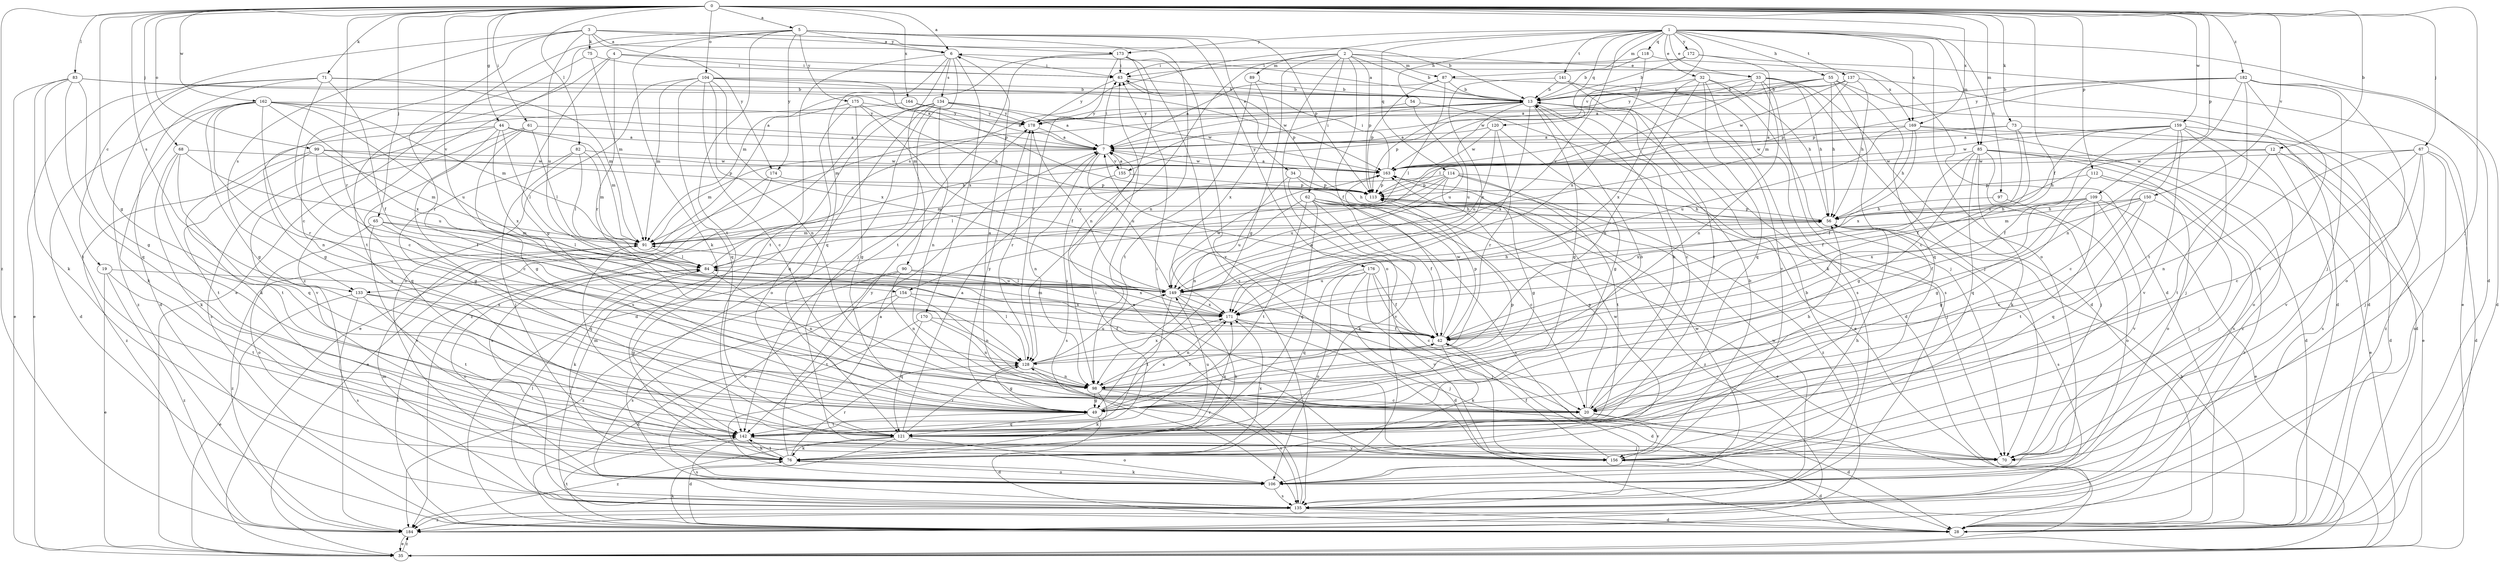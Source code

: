 strict digraph  {
0;
1;
2;
3;
4;
5;
6;
7;
12;
13;
19;
20;
28;
32;
33;
34;
35;
42;
44;
49;
54;
55;
56;
61;
62;
63;
65;
67;
68;
70;
71;
73;
75;
76;
82;
83;
84;
85;
87;
89;
90;
91;
97;
98;
99;
104;
106;
109;
112;
113;
114;
118;
120;
121;
128;
133;
134;
135;
137;
141;
142;
149;
150;
154;
155;
156;
159;
162;
163;
164;
169;
170;
171;
172;
173;
174;
175;
176;
178;
182;
184;
0 -> 5  [label=a];
0 -> 6  [label=a];
0 -> 12  [label=b];
0 -> 42  [label=f];
0 -> 44  [label=g];
0 -> 49  [label=g];
0 -> 61  [label=i];
0 -> 65  [label=j];
0 -> 67  [label=j];
0 -> 68  [label=j];
0 -> 70  [label=j];
0 -> 71  [label=k];
0 -> 73  [label=k];
0 -> 82  [label=l];
0 -> 83  [label=l];
0 -> 85  [label=m];
0 -> 99  [label=o];
0 -> 104  [label=o];
0 -> 109  [label=p];
0 -> 112  [label=p];
0 -> 128  [label=r];
0 -> 133  [label=s];
0 -> 150  [label=v];
0 -> 154  [label=v];
0 -> 159  [label=w];
0 -> 162  [label=w];
0 -> 164  [label=x];
0 -> 169  [label=x];
0 -> 182  [label=z];
0 -> 184  [label=z];
1 -> 28  [label=d];
1 -> 32  [label=e];
1 -> 33  [label=e];
1 -> 54  [label=h];
1 -> 55  [label=h];
1 -> 85  [label=m];
1 -> 87  [label=m];
1 -> 97  [label=n];
1 -> 106  [label=o];
1 -> 114  [label=q];
1 -> 118  [label=q];
1 -> 120  [label=q];
1 -> 133  [label=s];
1 -> 137  [label=t];
1 -> 141  [label=t];
1 -> 154  [label=v];
1 -> 155  [label=v];
1 -> 169  [label=x];
1 -> 172  [label=y];
1 -> 173  [label=y];
2 -> 13  [label=b];
2 -> 33  [label=e];
2 -> 42  [label=f];
2 -> 49  [label=g];
2 -> 62  [label=i];
2 -> 87  [label=m];
2 -> 89  [label=m];
2 -> 106  [label=o];
2 -> 113  [label=p];
2 -> 128  [label=r];
3 -> 6  [label=a];
3 -> 13  [label=b];
3 -> 19  [label=c];
3 -> 20  [label=c];
3 -> 75  [label=k];
3 -> 133  [label=s];
3 -> 149  [label=u];
3 -> 173  [label=y];
3 -> 174  [label=y];
4 -> 49  [label=g];
4 -> 63  [label=i];
4 -> 128  [label=r];
4 -> 142  [label=t];
4 -> 169  [label=x];
5 -> 6  [label=a];
5 -> 34  [label=e];
5 -> 35  [label=e];
5 -> 76  [label=k];
5 -> 98  [label=n];
5 -> 113  [label=p];
5 -> 142  [label=t];
5 -> 174  [label=y];
5 -> 175  [label=y];
5 -> 176  [label=y];
5 -> 184  [label=z];
6 -> 63  [label=i];
6 -> 70  [label=j];
6 -> 90  [label=m];
6 -> 121  [label=q];
6 -> 134  [label=s];
6 -> 142  [label=t];
6 -> 170  [label=x];
7 -> 63  [label=i];
7 -> 91  [label=m];
7 -> 98  [label=n];
7 -> 149  [label=u];
7 -> 155  [label=v];
7 -> 163  [label=w];
12 -> 28  [label=d];
12 -> 56  [label=h];
12 -> 135  [label=s];
12 -> 142  [label=t];
12 -> 163  [label=w];
13 -> 6  [label=a];
13 -> 20  [label=c];
13 -> 28  [label=d];
13 -> 49  [label=g];
13 -> 91  [label=m];
13 -> 113  [label=p];
13 -> 149  [label=u];
13 -> 171  [label=x];
13 -> 178  [label=y];
19 -> 35  [label=e];
19 -> 142  [label=t];
19 -> 149  [label=u];
19 -> 184  [label=z];
20 -> 6  [label=a];
20 -> 13  [label=b];
20 -> 28  [label=d];
20 -> 56  [label=h];
20 -> 113  [label=p];
20 -> 156  [label=v];
28 -> 56  [label=h];
28 -> 76  [label=k];
28 -> 84  [label=l];
28 -> 142  [label=t];
32 -> 13  [label=b];
32 -> 56  [label=h];
32 -> 70  [label=j];
32 -> 76  [label=k];
32 -> 98  [label=n];
32 -> 121  [label=q];
32 -> 171  [label=x];
33 -> 13  [label=b];
33 -> 28  [label=d];
33 -> 56  [label=h];
33 -> 70  [label=j];
33 -> 84  [label=l];
33 -> 98  [label=n];
33 -> 135  [label=s];
33 -> 163  [label=w];
34 -> 56  [label=h];
34 -> 98  [label=n];
34 -> 113  [label=p];
34 -> 156  [label=v];
35 -> 184  [label=z];
42 -> 7  [label=a];
42 -> 28  [label=d];
42 -> 76  [label=k];
42 -> 91  [label=m];
42 -> 113  [label=p];
42 -> 128  [label=r];
42 -> 163  [label=w];
44 -> 7  [label=a];
44 -> 20  [label=c];
44 -> 76  [label=k];
44 -> 84  [label=l];
44 -> 91  [label=m];
44 -> 135  [label=s];
44 -> 171  [label=x];
49 -> 13  [label=b];
49 -> 28  [label=d];
49 -> 113  [label=p];
49 -> 121  [label=q];
49 -> 142  [label=t];
49 -> 171  [label=x];
49 -> 178  [label=y];
54 -> 35  [label=e];
54 -> 149  [label=u];
54 -> 178  [label=y];
55 -> 7  [label=a];
55 -> 13  [label=b];
55 -> 20  [label=c];
55 -> 28  [label=d];
55 -> 56  [label=h];
55 -> 121  [label=q];
55 -> 178  [label=y];
56 -> 91  [label=m];
56 -> 113  [label=p];
56 -> 135  [label=s];
61 -> 7  [label=a];
61 -> 49  [label=g];
61 -> 84  [label=l];
61 -> 121  [label=q];
61 -> 156  [label=v];
62 -> 20  [label=c];
62 -> 35  [label=e];
62 -> 42  [label=f];
62 -> 56  [label=h];
62 -> 76  [label=k];
62 -> 121  [label=q];
62 -> 135  [label=s];
62 -> 142  [label=t];
62 -> 149  [label=u];
63 -> 13  [label=b];
63 -> 113  [label=p];
63 -> 178  [label=y];
65 -> 84  [label=l];
65 -> 91  [label=m];
65 -> 106  [label=o];
65 -> 121  [label=q];
65 -> 156  [label=v];
67 -> 20  [label=c];
67 -> 28  [label=d];
67 -> 70  [label=j];
67 -> 98  [label=n];
67 -> 135  [label=s];
67 -> 156  [label=v];
67 -> 163  [label=w];
68 -> 76  [label=k];
68 -> 121  [label=q];
68 -> 142  [label=t];
68 -> 149  [label=u];
68 -> 163  [label=w];
71 -> 13  [label=b];
71 -> 20  [label=c];
71 -> 28  [label=d];
71 -> 35  [label=e];
71 -> 42  [label=f];
71 -> 91  [label=m];
71 -> 184  [label=z];
73 -> 7  [label=a];
73 -> 28  [label=d];
73 -> 42  [label=f];
73 -> 163  [label=w];
73 -> 171  [label=x];
75 -> 63  [label=i];
75 -> 91  [label=m];
75 -> 128  [label=r];
76 -> 106  [label=o];
76 -> 128  [label=r];
76 -> 142  [label=t];
76 -> 163  [label=w];
76 -> 171  [label=x];
76 -> 178  [label=y];
82 -> 49  [label=g];
82 -> 70  [label=j];
82 -> 84  [label=l];
82 -> 91  [label=m];
82 -> 163  [label=w];
83 -> 7  [label=a];
83 -> 13  [label=b];
83 -> 35  [label=e];
83 -> 49  [label=g];
83 -> 76  [label=k];
83 -> 121  [label=q];
83 -> 142  [label=t];
84 -> 13  [label=b];
84 -> 76  [label=k];
84 -> 98  [label=n];
84 -> 106  [label=o];
84 -> 149  [label=u];
85 -> 28  [label=d];
85 -> 35  [label=e];
85 -> 42  [label=f];
85 -> 49  [label=g];
85 -> 70  [label=j];
85 -> 76  [label=k];
85 -> 121  [label=q];
85 -> 135  [label=s];
85 -> 163  [label=w];
87 -> 7  [label=a];
87 -> 13  [label=b];
87 -> 84  [label=l];
87 -> 113  [label=p];
87 -> 135  [label=s];
89 -> 13  [label=b];
89 -> 142  [label=t];
89 -> 171  [label=x];
90 -> 98  [label=n];
90 -> 106  [label=o];
90 -> 149  [label=u];
90 -> 171  [label=x];
90 -> 184  [label=z];
91 -> 84  [label=l];
91 -> 184  [label=z];
97 -> 56  [label=h];
97 -> 106  [label=o];
98 -> 20  [label=c];
98 -> 42  [label=f];
98 -> 49  [label=g];
98 -> 76  [label=k];
98 -> 135  [label=s];
99 -> 42  [label=f];
99 -> 91  [label=m];
99 -> 113  [label=p];
99 -> 142  [label=t];
99 -> 163  [label=w];
99 -> 184  [label=z];
104 -> 13  [label=b];
104 -> 20  [label=c];
104 -> 91  [label=m];
104 -> 98  [label=n];
104 -> 106  [label=o];
104 -> 113  [label=p];
104 -> 121  [label=q];
104 -> 163  [label=w];
104 -> 171  [label=x];
106 -> 7  [label=a];
106 -> 13  [label=b];
106 -> 76  [label=k];
106 -> 135  [label=s];
106 -> 163  [label=w];
109 -> 35  [label=e];
109 -> 42  [label=f];
109 -> 49  [label=g];
109 -> 56  [label=h];
109 -> 142  [label=t];
109 -> 156  [label=v];
109 -> 171  [label=x];
112 -> 49  [label=g];
112 -> 106  [label=o];
112 -> 113  [label=p];
112 -> 184  [label=z];
113 -> 56  [label=h];
113 -> 184  [label=z];
114 -> 49  [label=g];
114 -> 70  [label=j];
114 -> 84  [label=l];
114 -> 91  [label=m];
114 -> 113  [label=p];
114 -> 142  [label=t];
114 -> 149  [label=u];
114 -> 184  [label=z];
118 -> 13  [label=b];
118 -> 28  [label=d];
118 -> 63  [label=i];
118 -> 171  [label=x];
120 -> 7  [label=a];
120 -> 49  [label=g];
120 -> 128  [label=r];
120 -> 149  [label=u];
120 -> 163  [label=w];
121 -> 7  [label=a];
121 -> 28  [label=d];
121 -> 76  [label=k];
121 -> 106  [label=o];
121 -> 128  [label=r];
121 -> 149  [label=u];
121 -> 171  [label=x];
121 -> 184  [label=z];
128 -> 49  [label=g];
128 -> 84  [label=l];
128 -> 98  [label=n];
128 -> 149  [label=u];
128 -> 171  [label=x];
133 -> 35  [label=e];
133 -> 49  [label=g];
133 -> 135  [label=s];
133 -> 142  [label=t];
133 -> 171  [label=x];
134 -> 7  [label=a];
134 -> 28  [label=d];
134 -> 98  [label=n];
134 -> 106  [label=o];
134 -> 135  [label=s];
134 -> 163  [label=w];
134 -> 178  [label=y];
134 -> 184  [label=z];
135 -> 28  [label=d];
135 -> 63  [label=i];
135 -> 84  [label=l];
135 -> 91  [label=m];
135 -> 163  [label=w];
135 -> 184  [label=z];
137 -> 7  [label=a];
137 -> 13  [label=b];
137 -> 28  [label=d];
137 -> 56  [label=h];
137 -> 113  [label=p];
137 -> 163  [label=w];
141 -> 13  [label=b];
141 -> 142  [label=t];
141 -> 156  [label=v];
141 -> 171  [label=x];
142 -> 70  [label=j];
142 -> 76  [label=k];
142 -> 91  [label=m];
142 -> 135  [label=s];
142 -> 156  [label=v];
149 -> 56  [label=h];
149 -> 70  [label=j];
149 -> 76  [label=k];
149 -> 84  [label=l];
149 -> 142  [label=t];
149 -> 163  [label=w];
149 -> 171  [label=x];
149 -> 178  [label=y];
150 -> 20  [label=c];
150 -> 56  [label=h];
150 -> 70  [label=j];
150 -> 91  [label=m];
150 -> 121  [label=q];
150 -> 171  [label=x];
154 -> 98  [label=n];
154 -> 135  [label=s];
154 -> 142  [label=t];
154 -> 171  [label=x];
155 -> 7  [label=a];
155 -> 113  [label=p];
155 -> 135  [label=s];
156 -> 7  [label=a];
156 -> 13  [label=b];
156 -> 28  [label=d];
156 -> 42  [label=f];
156 -> 56  [label=h];
156 -> 63  [label=i];
156 -> 128  [label=r];
159 -> 7  [label=a];
159 -> 20  [label=c];
159 -> 42  [label=f];
159 -> 70  [label=j];
159 -> 106  [label=o];
159 -> 149  [label=u];
159 -> 156  [label=v];
159 -> 163  [label=w];
159 -> 184  [label=z];
162 -> 7  [label=a];
162 -> 28  [label=d];
162 -> 49  [label=g];
162 -> 76  [label=k];
162 -> 91  [label=m];
162 -> 98  [label=n];
162 -> 128  [label=r];
162 -> 149  [label=u];
162 -> 171  [label=x];
162 -> 178  [label=y];
163 -> 7  [label=a];
163 -> 63  [label=i];
163 -> 113  [label=p];
164 -> 7  [label=a];
164 -> 49  [label=g];
164 -> 178  [label=y];
169 -> 7  [label=a];
169 -> 35  [label=e];
169 -> 42  [label=f];
169 -> 56  [label=h];
169 -> 149  [label=u];
169 -> 184  [label=z];
170 -> 28  [label=d];
170 -> 42  [label=f];
170 -> 98  [label=n];
170 -> 121  [label=q];
171 -> 42  [label=f];
171 -> 70  [label=j];
171 -> 98  [label=n];
172 -> 13  [label=b];
172 -> 35  [label=e];
172 -> 63  [label=i];
172 -> 91  [label=m];
173 -> 63  [label=i];
173 -> 91  [label=m];
173 -> 98  [label=n];
173 -> 128  [label=r];
173 -> 135  [label=s];
173 -> 142  [label=t];
173 -> 156  [label=v];
174 -> 35  [label=e];
174 -> 113  [label=p];
174 -> 135  [label=s];
175 -> 35  [label=e];
175 -> 42  [label=f];
175 -> 49  [label=g];
175 -> 56  [label=h];
175 -> 121  [label=q];
175 -> 178  [label=y];
176 -> 20  [label=c];
176 -> 28  [label=d];
176 -> 42  [label=f];
176 -> 106  [label=o];
176 -> 121  [label=q];
176 -> 149  [label=u];
176 -> 156  [label=v];
178 -> 7  [label=a];
178 -> 128  [label=r];
182 -> 13  [label=b];
182 -> 28  [label=d];
182 -> 70  [label=j];
182 -> 98  [label=n];
182 -> 106  [label=o];
182 -> 113  [label=p];
182 -> 142  [label=t];
182 -> 156  [label=v];
182 -> 178  [label=y];
184 -> 35  [label=e];
}
